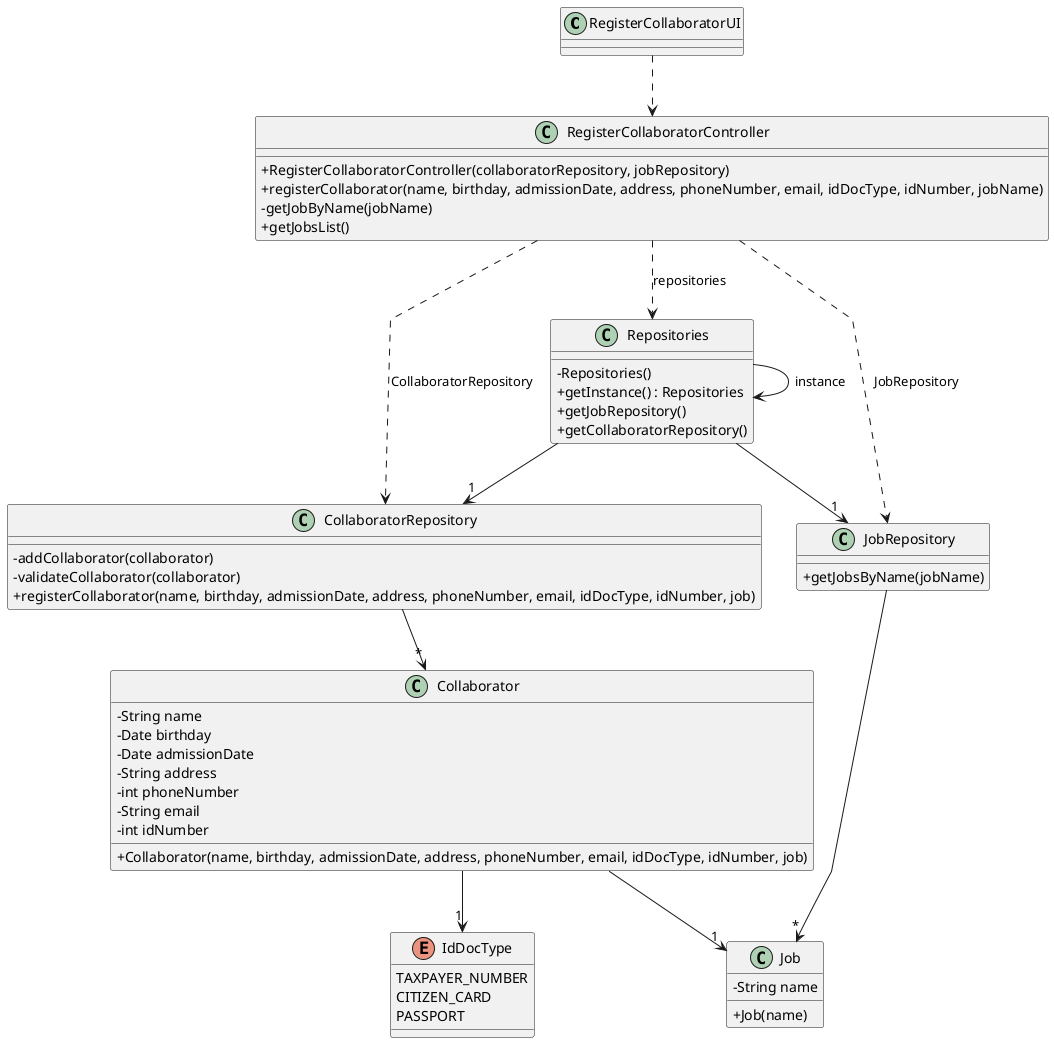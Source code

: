 @startuml
'skinparam monochrome true
skinparam packageStyle rectangle
skinparam shadowing false
skinparam linetype polyline
'skinparam linetype orto

skinparam classAttributeIconSize 0

'left to right direction

class RegisterCollaboratorUI {
}

class RegisterCollaboratorController {
    +RegisterCollaboratorController(collaboratorRepository, jobRepository)
    +registerCollaborator(name, birthday, admissionDate, address, phoneNumber, email, idDocType, idNumber, jobName)
    -getJobByName(jobName)
    +getJobsList()
}

class CollaboratorRepository {
    -addCollaborator(collaborator)
    -validateCollaborator(collaborator)
    +registerCollaborator(name, birthday, admissionDate, address, phoneNumber, email, idDocType, idNumber, job)
}

class Collaborator {
    -String name
    -Date birthday
    -Date admissionDate
    -String address
    -int phoneNumber
    -String email
    -int idNumber
    +Collaborator(name, birthday, admissionDate, address, phoneNumber, email, idDocType, idNumber, job)
}

class JobRepository {
    +getJobsByName(jobName)
}

class Job {
    -String name
    +Job(name)
}

class Repositories {
    - Repositories()
    + getInstance() : Repositories
    + getJobRepository()
    + getCollaboratorRepository()
}

enum IdDocType {
    TAXPAYER_NUMBER
    CITIZEN_CARD
    PASSPORT
}

RegisterCollaboratorUI ..> RegisterCollaboratorController
RegisterCollaboratorController ..> Repositories: repositories
RegisterCollaboratorController ..> CollaboratorRepository: CollaboratorRepository
RegisterCollaboratorController ..> JobRepository: JobRepository
Repositories --> Repositories: instance
Repositories --> "1" CollaboratorRepository
Repositories --> "1" JobRepository
CollaboratorRepository --> "*" Collaborator
JobRepository --> "*" Job
Collaborator --> "1" Job
Collaborator --> "1" IdDocType

@enduml